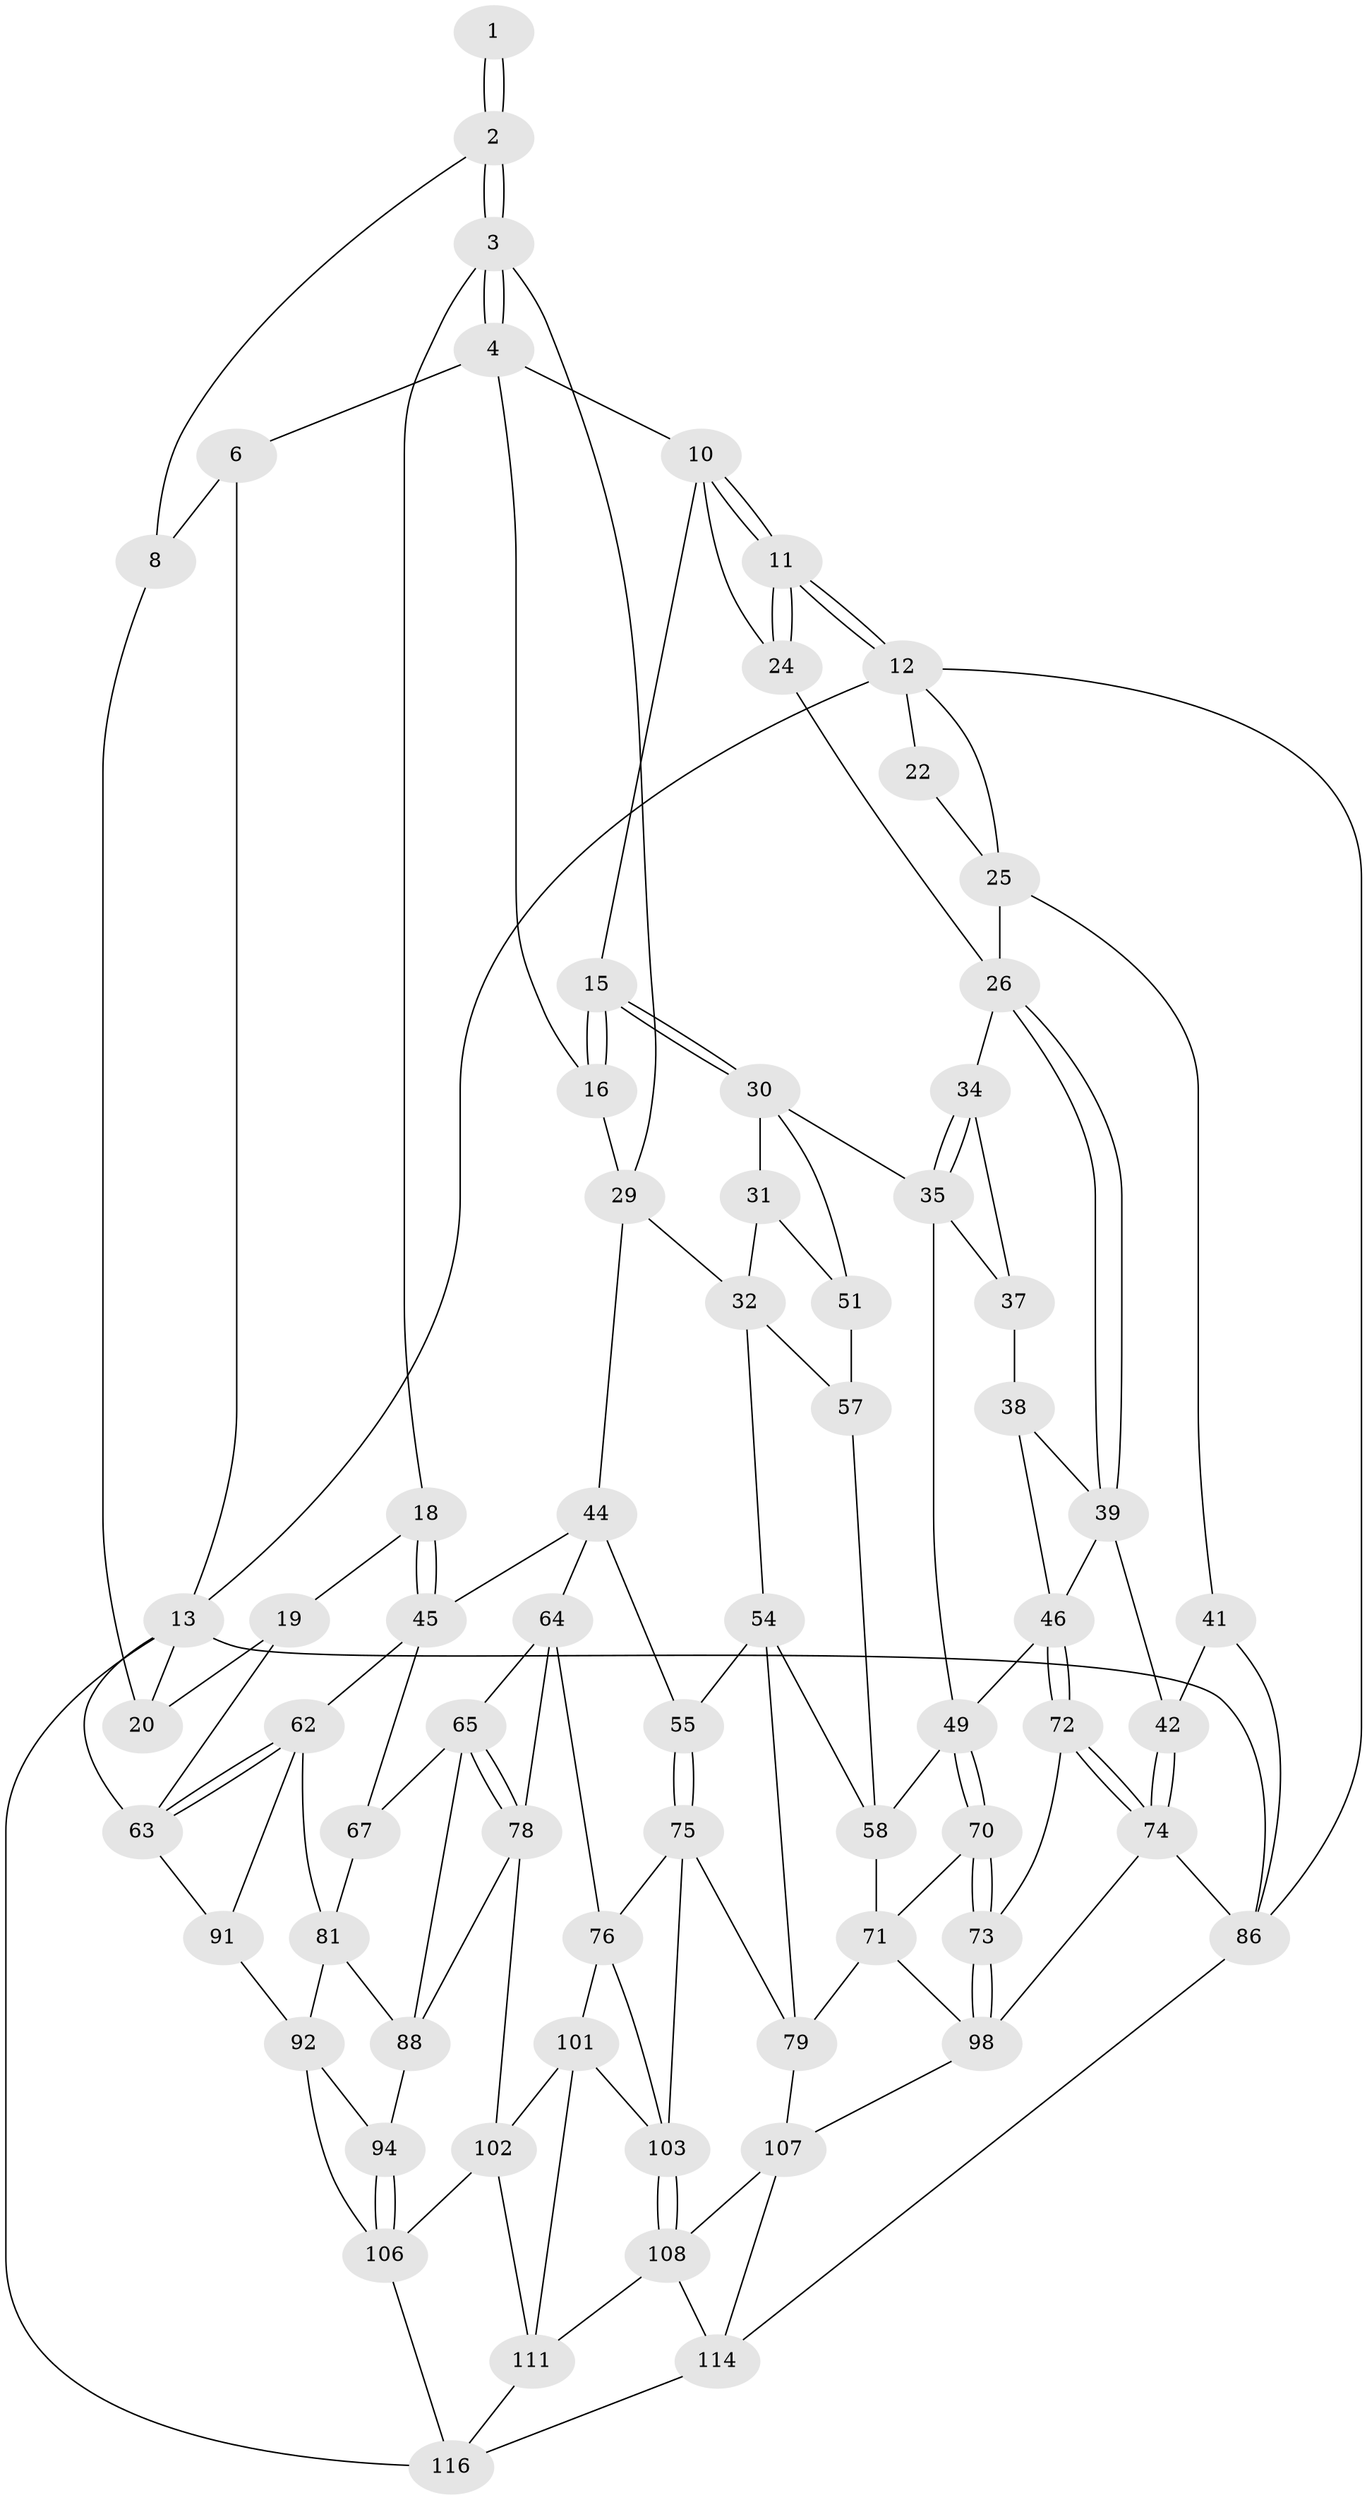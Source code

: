 // original degree distribution, {3: 0.025423728813559324, 6: 0.22033898305084745, 5: 0.5338983050847458, 4: 0.22033898305084745}
// Generated by graph-tools (version 1.1) at 2025/42/03/06/25 10:42:36]
// undirected, 69 vertices, 147 edges
graph export_dot {
graph [start="1"]
  node [color=gray90,style=filled];
  1 [pos="+0.19299604773922108+0"];
  2 [pos="+0.2373279289142964+0.15920095572889198",super="+7"];
  3 [pos="+0.2821931022754508+0.2141181037609277",super="+17"];
  4 [pos="+0.4130239373449732+0",super="+5"];
  6 [pos="+0.19018148658839726+0",super="+9"];
  8 [pos="+0.10562379338395511+0.13251158914133937"];
  10 [pos="+0.4888080095084001+0",super="+14"];
  11 [pos="+1+0"];
  12 [pos="+1+0",super="+23"];
  13 [pos="+0+0",super="+85"];
  15 [pos="+0.5226207391246986+0.21349739963100195"];
  16 [pos="+0.4416028939609044+0.20338620314610875"];
  18 [pos="+0.2372404251560124+0.3516312002344734"];
  19 [pos="+0.17109389663749225+0.3350909157035972",super="+60"];
  20 [pos="+0.0816084474593438+0.16756292892776348",super="+21"];
  22 [pos="+0.8240250076079699+0.23829772802671262"];
  24 [pos="+0.772181392768211+0.1232506950511519",super="+28"];
  25 [pos="+0.8068791335263834+0.30097347248782985",super="+40"];
  26 [pos="+0.7863907828998864+0.3263769998525744",super="+27"];
  29 [pos="+0.44124628044611536+0.20352475206594112",super="+33"];
  30 [pos="+0.5268610320190883+0.30268050532752644",super="+36"];
  31 [pos="+0.4900385595374916+0.3773509195157684"];
  32 [pos="+0.4753039926659137+0.38418453095248367",super="+53"];
  34 [pos="+0.6541517337760425+0.22103889806430255"];
  35 [pos="+0.6318527444330694+0.3774253561540628",super="+48"];
  37 [pos="+0.7383513832646841+0.3663544566623759"];
  38 [pos="+0.7439920911718193+0.36488796330718987"];
  39 [pos="+0.7800564527623249+0.35069477197480015",super="+43"];
  41 [pos="+1+0.4094216268673106"];
  42 [pos="+1+0.4472260127064279"];
  44 [pos="+0.27928868287712233+0.41644561222371423",super="+56"];
  45 [pos="+0.25986583276416847+0.4112215392339868",super="+61"];
  46 [pos="+0.8877805875175535+0.5005356083791592",super="+47"];
  49 [pos="+0.7366642782926563+0.5289288806393104",super="+50"];
  51 [pos="+0.6124188343172097+0.3952394190723131",super="+52"];
  54 [pos="+0.5031601554650535+0.547215832911277",super="+69"];
  55 [pos="+0.49703056248935745+0.5494817711313829"];
  57 [pos="+0.5295734765681128+0.5323016187114697",super="+59"];
  58 [pos="+0.6656022825844564+0.5346305933443902",super="+68"];
  62 [pos="+0+0.5455425714289186",super="+83"];
  63 [pos="+0+0.47932880878235856",super="+84"];
  64 [pos="+0.44316772813156535+0.5708629626569495",super="+77"];
  65 [pos="+0.40220687235895086+0.6035649366713426",super="+66"];
  67 [pos="+0.22320077836642388+0.5187466014681996"];
  70 [pos="+0.7495464664638506+0.6764032100690923"];
  71 [pos="+0.6990412171042271+0.6794750723955991",super="+96"];
  72 [pos="+0.837773685319892+0.687255678361491"];
  73 [pos="+0.751862135511539+0.6783617926183497"];
  74 [pos="+0.897133878115682+0.7441723992683775",super="+95"];
  75 [pos="+0.49266425051001417+0.7055834048379367",super="+80"];
  76 [pos="+0.4357795723318207+0.7149653036902133",super="+100"];
  78 [pos="+0.3715123681803732+0.6839019897008493",super="+90"];
  79 [pos="+0.584799831531306+0.7089033497880436",super="+97"];
  81 [pos="+0.11512413137999708+0.6447064990373846",super="+82"];
  86 [pos="+1+1",super="+87"];
  88 [pos="+0.26633599336082886+0.6812243825777008",super="+89"];
  91 [pos="+0+0.9324564631358221"];
  92 [pos="+0.13847285335762208+0.8178742916574077",super="+93"];
  94 [pos="+0.13961302555764307+0.8176528489245256"];
  98 [pos="+0.7328737611325544+0.7930291016758736",super="+99"];
  101 [pos="+0.3857602324335093+0.7886976161892423",super="+110"];
  102 [pos="+0.3198648961015251+0.7622291364232058",super="+105"];
  103 [pos="+0.5368812344224444+0.8417946558447595",super="+104"];
  106 [pos="+0.2414391129784811+0.8704276996718647",super="+115"];
  107 [pos="+0.6370237060266005+0.7971541719486193",super="+109"];
  108 [pos="+0.5380377616577212+0.8432327197101853",super="+112"];
  111 [pos="+0.37792203172645455+0.8927065112495085",super="+113"];
  114 [pos="+0.6622081630004909+0.951011903458417",super="+118"];
  116 [pos="+0.3958273687876091+1",super="+117"];
  1 -- 2 [weight=2];
  1 -- 2;
  2 -- 3;
  2 -- 3;
  2 -- 8;
  3 -- 4;
  3 -- 4;
  3 -- 18;
  3 -- 29;
  4 -- 16;
  4 -- 10;
  4 -- 6;
  6 -- 8;
  6 -- 13;
  8 -- 20;
  10 -- 11;
  10 -- 11;
  10 -- 15;
  10 -- 24;
  11 -- 12;
  11 -- 12;
  11 -- 24;
  11 -- 24;
  12 -- 13;
  12 -- 86;
  12 -- 25;
  12 -- 22;
  13 -- 116;
  13 -- 86;
  13 -- 63;
  13 -- 20;
  15 -- 16;
  15 -- 16;
  15 -- 30;
  15 -- 30;
  16 -- 29;
  18 -- 19;
  18 -- 45;
  18 -- 45;
  19 -- 20 [weight=2];
  19 -- 63;
  22 -- 25;
  24 -- 26;
  25 -- 26;
  25 -- 41;
  26 -- 39;
  26 -- 39;
  26 -- 34;
  29 -- 32;
  29 -- 44;
  30 -- 31;
  30 -- 51;
  30 -- 35;
  31 -- 32;
  31 -- 51;
  32 -- 57;
  32 -- 54;
  34 -- 35;
  34 -- 35;
  34 -- 37;
  35 -- 37;
  35 -- 49;
  37 -- 38;
  38 -- 39;
  38 -- 46;
  39 -- 42;
  39 -- 46;
  41 -- 42;
  41 -- 86;
  42 -- 74;
  42 -- 74;
  44 -- 45;
  44 -- 64;
  44 -- 55;
  45 -- 67;
  45 -- 62;
  46 -- 72;
  46 -- 72;
  46 -- 49;
  49 -- 70;
  49 -- 70;
  49 -- 58;
  51 -- 57 [weight=2];
  54 -- 55;
  54 -- 79;
  54 -- 58;
  55 -- 75;
  55 -- 75;
  57 -- 58;
  58 -- 71;
  62 -- 63;
  62 -- 63;
  62 -- 91;
  62 -- 81;
  63 -- 91;
  64 -- 65;
  64 -- 76;
  64 -- 78;
  65 -- 78;
  65 -- 78;
  65 -- 88;
  65 -- 67;
  67 -- 81;
  70 -- 71;
  70 -- 73;
  70 -- 73;
  71 -- 98;
  71 -- 79;
  72 -- 73;
  72 -- 74;
  72 -- 74;
  73 -- 98;
  73 -- 98;
  74 -- 98;
  74 -- 86;
  75 -- 76;
  75 -- 103;
  75 -- 79;
  76 -- 101;
  76 -- 103;
  78 -- 88;
  78 -- 102;
  79 -- 107;
  81 -- 88;
  81 -- 92;
  86 -- 114;
  88 -- 94;
  91 -- 92;
  92 -- 94;
  92 -- 106;
  94 -- 106;
  94 -- 106;
  98 -- 107;
  101 -- 102;
  101 -- 111;
  101 -- 103;
  102 -- 106;
  102 -- 111;
  103 -- 108;
  103 -- 108;
  106 -- 116;
  107 -- 108;
  107 -- 114;
  108 -- 114;
  108 -- 111;
  111 -- 116;
  114 -- 116;
}
